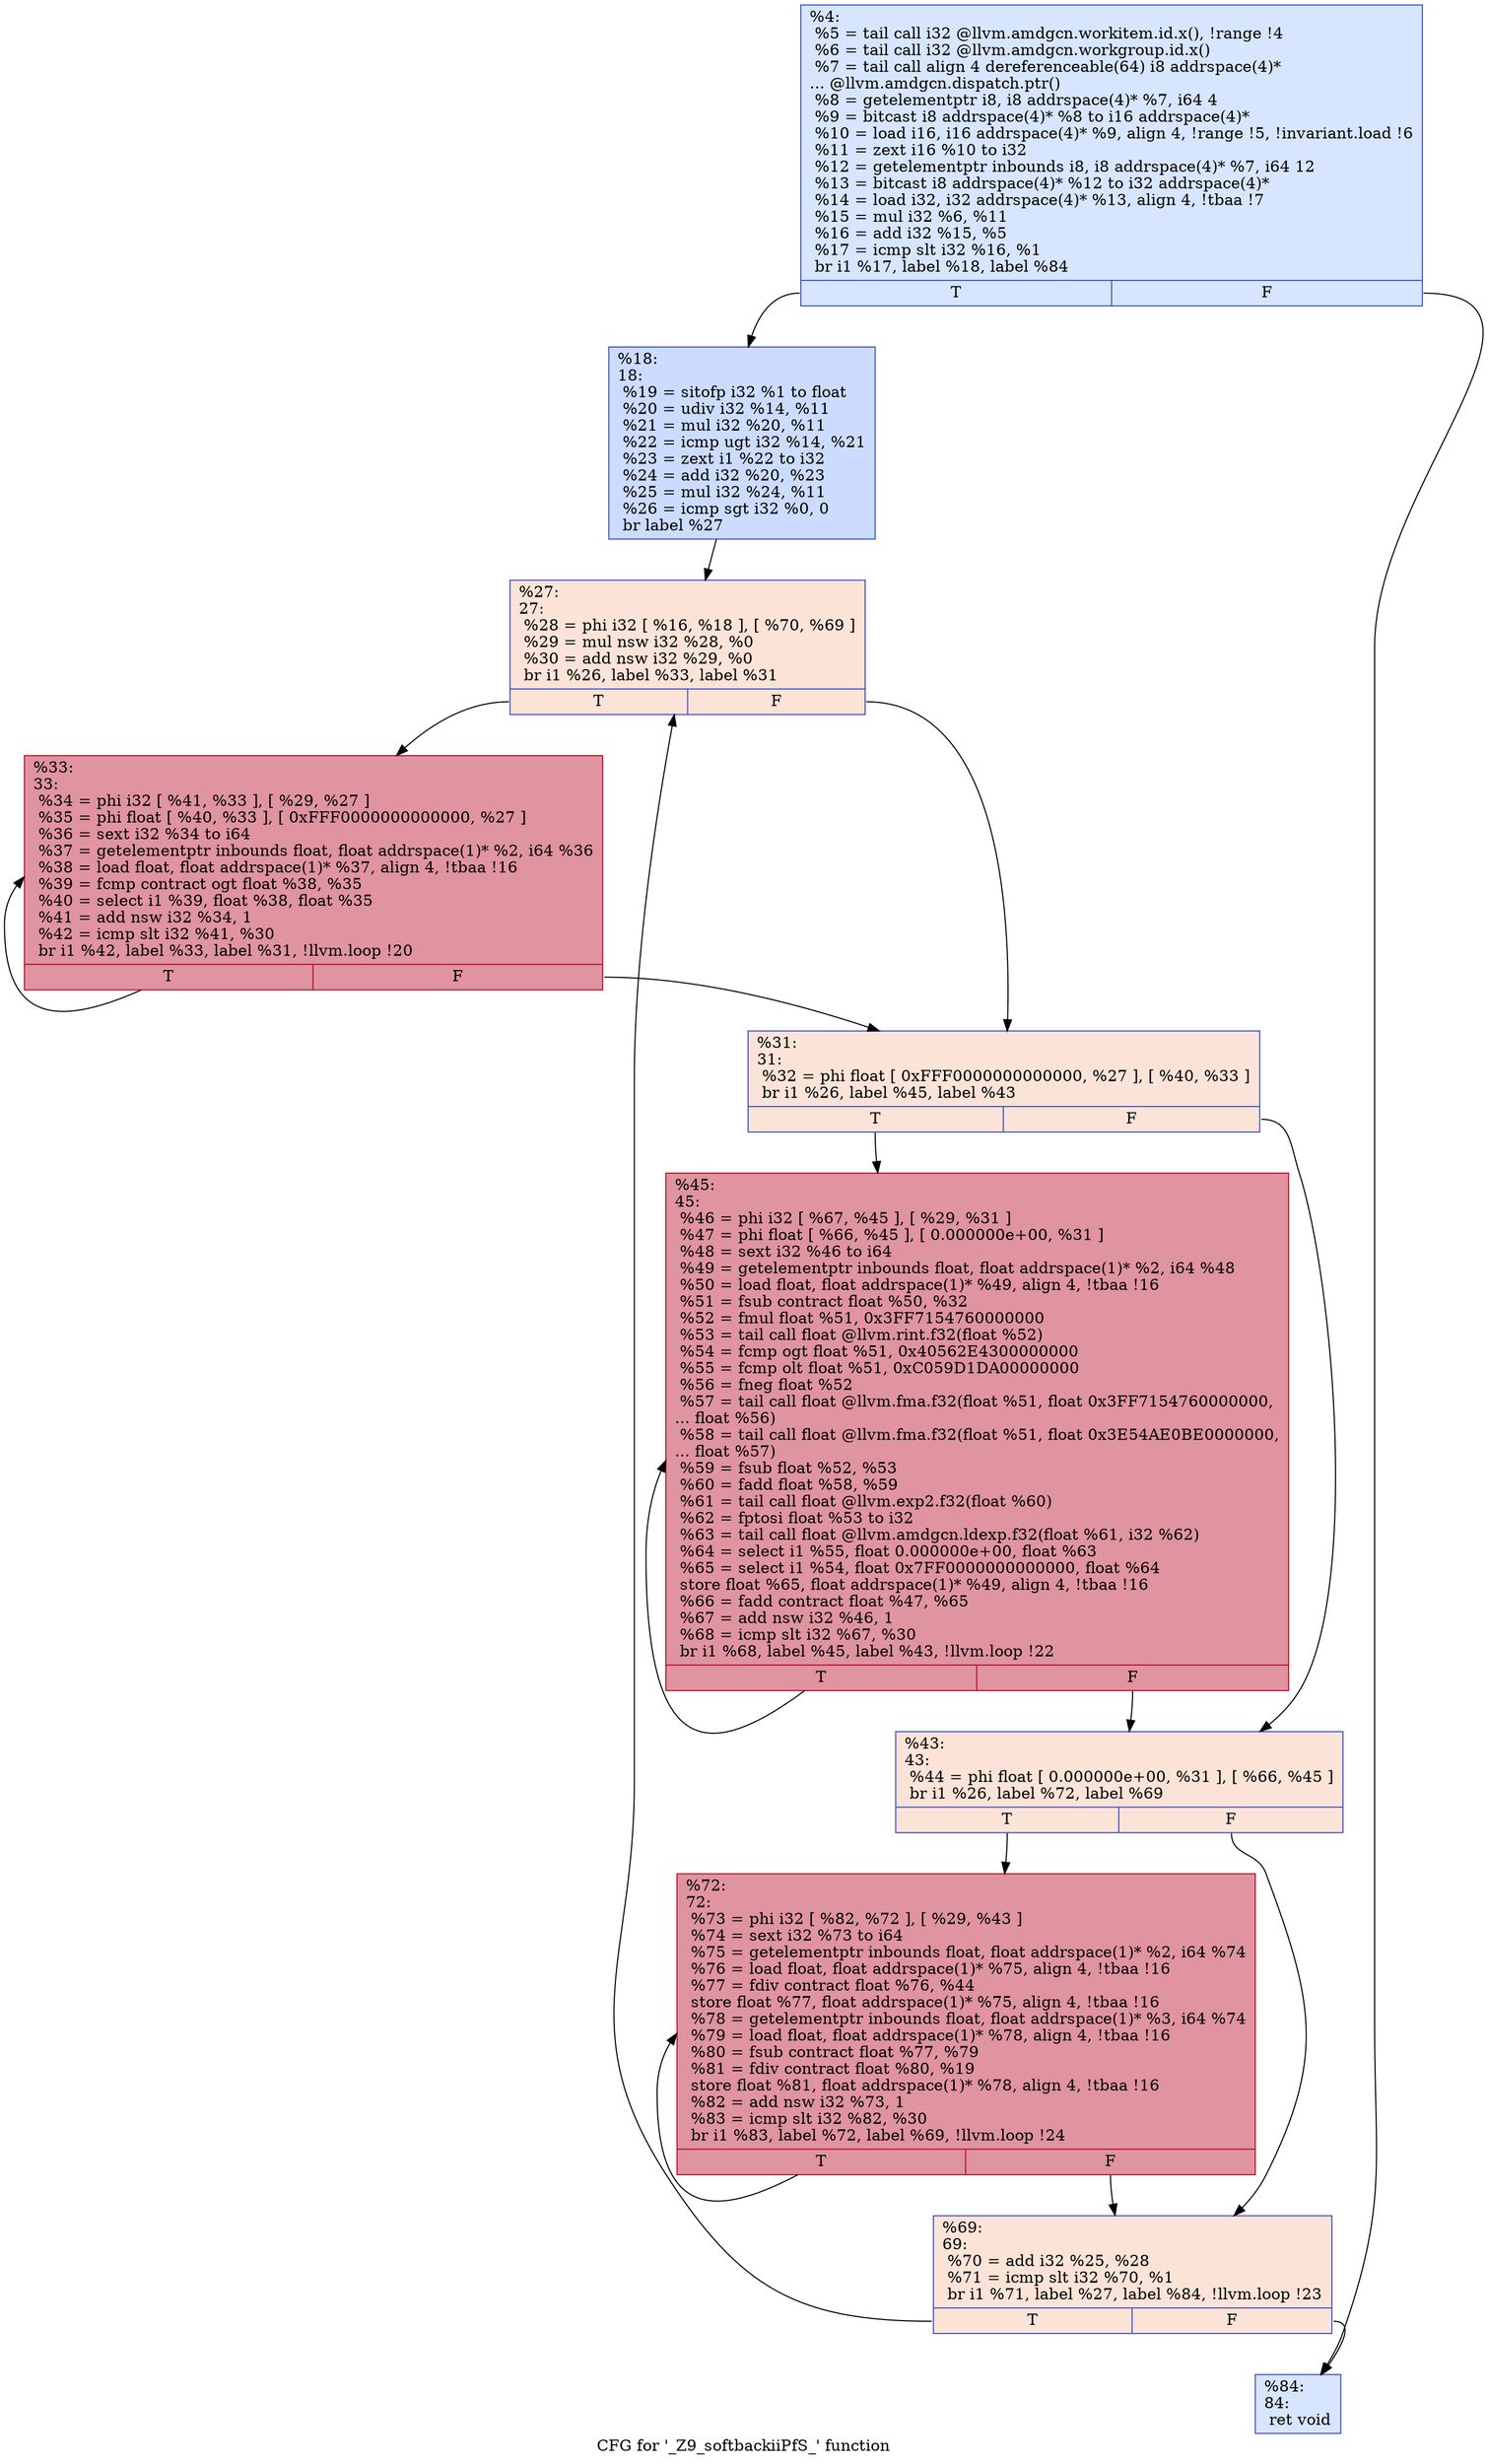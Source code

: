 digraph "CFG for '_Z9_softbackiiPfS_' function" {
	label="CFG for '_Z9_softbackiiPfS_' function";

	Node0x566d1f0 [shape=record,color="#3d50c3ff", style=filled, fillcolor="#a7c5fe70",label="{%4:\l  %5 = tail call i32 @llvm.amdgcn.workitem.id.x(), !range !4\l  %6 = tail call i32 @llvm.amdgcn.workgroup.id.x()\l  %7 = tail call align 4 dereferenceable(64) i8 addrspace(4)*\l... @llvm.amdgcn.dispatch.ptr()\l  %8 = getelementptr i8, i8 addrspace(4)* %7, i64 4\l  %9 = bitcast i8 addrspace(4)* %8 to i16 addrspace(4)*\l  %10 = load i16, i16 addrspace(4)* %9, align 4, !range !5, !invariant.load !6\l  %11 = zext i16 %10 to i32\l  %12 = getelementptr inbounds i8, i8 addrspace(4)* %7, i64 12\l  %13 = bitcast i8 addrspace(4)* %12 to i32 addrspace(4)*\l  %14 = load i32, i32 addrspace(4)* %13, align 4, !tbaa !7\l  %15 = mul i32 %6, %11\l  %16 = add i32 %15, %5\l  %17 = icmp slt i32 %16, %1\l  br i1 %17, label %18, label %84\l|{<s0>T|<s1>F}}"];
	Node0x566d1f0:s0 -> Node0x566d240;
	Node0x566d1f0:s1 -> Node0x566f4c0;
	Node0x566d240 [shape=record,color="#3d50c3ff", style=filled, fillcolor="#8caffe70",label="{%18:\l18:                                               \l  %19 = sitofp i32 %1 to float\l  %20 = udiv i32 %14, %11\l  %21 = mul i32 %20, %11\l  %22 = icmp ugt i32 %14, %21\l  %23 = zext i1 %22 to i32\l  %24 = add i32 %20, %23\l  %25 = mul i32 %24, %11\l  %26 = icmp sgt i32 %0, 0\l  br label %27\l}"];
	Node0x566d240 -> Node0x566fa40;
	Node0x566fa40 [shape=record,color="#3d50c3ff", style=filled, fillcolor="#f6bfa670",label="{%27:\l27:                                               \l  %28 = phi i32 [ %16, %18 ], [ %70, %69 ]\l  %29 = mul nsw i32 %28, %0\l  %30 = add nsw i32 %29, %0\l  br i1 %26, label %33, label %31\l|{<s0>T|<s1>F}}"];
	Node0x566fa40:s0 -> Node0x566fd90;
	Node0x566fa40:s1 -> Node0x566fe20;
	Node0x566fe20 [shape=record,color="#3d50c3ff", style=filled, fillcolor="#f6bfa670",label="{%31:\l31:                                               \l  %32 = phi float [ 0xFFF0000000000000, %27 ], [ %40, %33 ]\l  br i1 %26, label %45, label %43\l|{<s0>T|<s1>F}}"];
	Node0x566fe20:s0 -> Node0x566f370;
	Node0x566fe20:s1 -> Node0x566f400;
	Node0x566fd90 [shape=record,color="#b70d28ff", style=filled, fillcolor="#b70d2870",label="{%33:\l33:                                               \l  %34 = phi i32 [ %41, %33 ], [ %29, %27 ]\l  %35 = phi float [ %40, %33 ], [ 0xFFF0000000000000, %27 ]\l  %36 = sext i32 %34 to i64\l  %37 = getelementptr inbounds float, float addrspace(1)* %2, i64 %36\l  %38 = load float, float addrspace(1)* %37, align 4, !tbaa !16\l  %39 = fcmp contract ogt float %38, %35\l  %40 = select i1 %39, float %38, float %35\l  %41 = add nsw i32 %34, 1\l  %42 = icmp slt i32 %41, %30\l  br i1 %42, label %33, label %31, !llvm.loop !20\l|{<s0>T|<s1>F}}"];
	Node0x566fd90:s0 -> Node0x566fd90;
	Node0x566fd90:s1 -> Node0x566fe20;
	Node0x566f400 [shape=record,color="#3d50c3ff", style=filled, fillcolor="#f6bfa670",label="{%43:\l43:                                               \l  %44 = phi float [ 0.000000e+00, %31 ], [ %66, %45 ]\l  br i1 %26, label %72, label %69\l|{<s0>T|<s1>F}}"];
	Node0x566f400:s0 -> Node0x56716a0;
	Node0x566f400:s1 -> Node0x566fb30;
	Node0x566f370 [shape=record,color="#b70d28ff", style=filled, fillcolor="#b70d2870",label="{%45:\l45:                                               \l  %46 = phi i32 [ %67, %45 ], [ %29, %31 ]\l  %47 = phi float [ %66, %45 ], [ 0.000000e+00, %31 ]\l  %48 = sext i32 %46 to i64\l  %49 = getelementptr inbounds float, float addrspace(1)* %2, i64 %48\l  %50 = load float, float addrspace(1)* %49, align 4, !tbaa !16\l  %51 = fsub contract float %50, %32\l  %52 = fmul float %51, 0x3FF7154760000000\l  %53 = tail call float @llvm.rint.f32(float %52)\l  %54 = fcmp ogt float %51, 0x40562E4300000000\l  %55 = fcmp olt float %51, 0xC059D1DA00000000\l  %56 = fneg float %52\l  %57 = tail call float @llvm.fma.f32(float %51, float 0x3FF7154760000000,\l... float %56)\l  %58 = tail call float @llvm.fma.f32(float %51, float 0x3E54AE0BE0000000,\l... float %57)\l  %59 = fsub float %52, %53\l  %60 = fadd float %58, %59\l  %61 = tail call float @llvm.exp2.f32(float %60)\l  %62 = fptosi float %53 to i32\l  %63 = tail call float @llvm.amdgcn.ldexp.f32(float %61, i32 %62)\l  %64 = select i1 %55, float 0.000000e+00, float %63\l  %65 = select i1 %54, float 0x7FF0000000000000, float %64\l  store float %65, float addrspace(1)* %49, align 4, !tbaa !16\l  %66 = fadd contract float %47, %65\l  %67 = add nsw i32 %46, 1\l  %68 = icmp slt i32 %67, %30\l  br i1 %68, label %45, label %43, !llvm.loop !22\l|{<s0>T|<s1>F}}"];
	Node0x566f370:s0 -> Node0x566f370;
	Node0x566f370:s1 -> Node0x566f400;
	Node0x566fb30 [shape=record,color="#3d50c3ff", style=filled, fillcolor="#f6bfa670",label="{%69:\l69:                                               \l  %70 = add i32 %25, %28\l  %71 = icmp slt i32 %70, %1\l  br i1 %71, label %27, label %84, !llvm.loop !23\l|{<s0>T|<s1>F}}"];
	Node0x566fb30:s0 -> Node0x566fa40;
	Node0x566fb30:s1 -> Node0x566f4c0;
	Node0x56716a0 [shape=record,color="#b70d28ff", style=filled, fillcolor="#b70d2870",label="{%72:\l72:                                               \l  %73 = phi i32 [ %82, %72 ], [ %29, %43 ]\l  %74 = sext i32 %73 to i64\l  %75 = getelementptr inbounds float, float addrspace(1)* %2, i64 %74\l  %76 = load float, float addrspace(1)* %75, align 4, !tbaa !16\l  %77 = fdiv contract float %76, %44\l  store float %77, float addrspace(1)* %75, align 4, !tbaa !16\l  %78 = getelementptr inbounds float, float addrspace(1)* %3, i64 %74\l  %79 = load float, float addrspace(1)* %78, align 4, !tbaa !16\l  %80 = fsub contract float %77, %79\l  %81 = fdiv contract float %80, %19\l  store float %81, float addrspace(1)* %78, align 4, !tbaa !16\l  %82 = add nsw i32 %73, 1\l  %83 = icmp slt i32 %82, %30\l  br i1 %83, label %72, label %69, !llvm.loop !24\l|{<s0>T|<s1>F}}"];
	Node0x56716a0:s0 -> Node0x56716a0;
	Node0x56716a0:s1 -> Node0x566fb30;
	Node0x566f4c0 [shape=record,color="#3d50c3ff", style=filled, fillcolor="#a7c5fe70",label="{%84:\l84:                                               \l  ret void\l}"];
}
